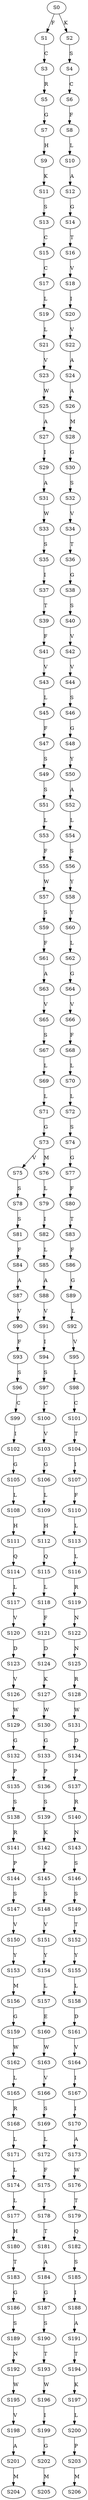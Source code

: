 strict digraph  {
	S0 -> S1 [ label = F ];
	S0 -> S2 [ label = K ];
	S1 -> S3 [ label = C ];
	S2 -> S4 [ label = S ];
	S3 -> S5 [ label = R ];
	S4 -> S6 [ label = C ];
	S5 -> S7 [ label = G ];
	S6 -> S8 [ label = F ];
	S7 -> S9 [ label = H ];
	S8 -> S10 [ label = L ];
	S9 -> S11 [ label = K ];
	S10 -> S12 [ label = A ];
	S11 -> S13 [ label = S ];
	S12 -> S14 [ label = G ];
	S13 -> S15 [ label = C ];
	S14 -> S16 [ label = T ];
	S15 -> S17 [ label = C ];
	S16 -> S18 [ label = V ];
	S17 -> S19 [ label = L ];
	S18 -> S20 [ label = I ];
	S19 -> S21 [ label = L ];
	S20 -> S22 [ label = V ];
	S21 -> S23 [ label = V ];
	S22 -> S24 [ label = A ];
	S23 -> S25 [ label = W ];
	S24 -> S26 [ label = A ];
	S25 -> S27 [ label = A ];
	S26 -> S28 [ label = M ];
	S27 -> S29 [ label = I ];
	S28 -> S30 [ label = G ];
	S29 -> S31 [ label = A ];
	S30 -> S32 [ label = S ];
	S31 -> S33 [ label = W ];
	S32 -> S34 [ label = V ];
	S33 -> S35 [ label = S ];
	S34 -> S36 [ label = T ];
	S35 -> S37 [ label = I ];
	S36 -> S38 [ label = G ];
	S37 -> S39 [ label = T ];
	S38 -> S40 [ label = S ];
	S39 -> S41 [ label = F ];
	S40 -> S42 [ label = V ];
	S41 -> S43 [ label = V ];
	S42 -> S44 [ label = V ];
	S43 -> S45 [ label = L ];
	S44 -> S46 [ label = S ];
	S45 -> S47 [ label = F ];
	S46 -> S48 [ label = G ];
	S47 -> S49 [ label = S ];
	S48 -> S50 [ label = Y ];
	S49 -> S51 [ label = S ];
	S50 -> S52 [ label = A ];
	S51 -> S53 [ label = L ];
	S52 -> S54 [ label = L ];
	S53 -> S55 [ label = F ];
	S54 -> S56 [ label = S ];
	S55 -> S57 [ label = W ];
	S56 -> S58 [ label = Y ];
	S57 -> S59 [ label = S ];
	S58 -> S60 [ label = Y ];
	S59 -> S61 [ label = F ];
	S60 -> S62 [ label = L ];
	S61 -> S63 [ label = A ];
	S62 -> S64 [ label = G ];
	S63 -> S65 [ label = V ];
	S64 -> S66 [ label = V ];
	S65 -> S67 [ label = S ];
	S66 -> S68 [ label = F ];
	S67 -> S69 [ label = L ];
	S68 -> S70 [ label = L ];
	S69 -> S71 [ label = L ];
	S70 -> S72 [ label = L ];
	S71 -> S73 [ label = G ];
	S72 -> S74 [ label = S ];
	S73 -> S75 [ label = V ];
	S73 -> S76 [ label = M ];
	S74 -> S77 [ label = G ];
	S75 -> S78 [ label = S ];
	S76 -> S79 [ label = L ];
	S77 -> S80 [ label = F ];
	S78 -> S81 [ label = S ];
	S79 -> S82 [ label = I ];
	S80 -> S83 [ label = T ];
	S81 -> S84 [ label = F ];
	S82 -> S85 [ label = L ];
	S83 -> S86 [ label = F ];
	S84 -> S87 [ label = A ];
	S85 -> S88 [ label = A ];
	S86 -> S89 [ label = G ];
	S87 -> S90 [ label = V ];
	S88 -> S91 [ label = V ];
	S89 -> S92 [ label = L ];
	S90 -> S93 [ label = F ];
	S91 -> S94 [ label = I ];
	S92 -> S95 [ label = V ];
	S93 -> S96 [ label = S ];
	S94 -> S97 [ label = S ];
	S95 -> S98 [ label = L ];
	S96 -> S99 [ label = C ];
	S97 -> S100 [ label = C ];
	S98 -> S101 [ label = C ];
	S99 -> S102 [ label = I ];
	S100 -> S103 [ label = V ];
	S101 -> S104 [ label = T ];
	S102 -> S105 [ label = G ];
	S103 -> S106 [ label = G ];
	S104 -> S107 [ label = I ];
	S105 -> S108 [ label = L ];
	S106 -> S109 [ label = L ];
	S107 -> S110 [ label = F ];
	S108 -> S111 [ label = H ];
	S109 -> S112 [ label = H ];
	S110 -> S113 [ label = L ];
	S111 -> S114 [ label = Q ];
	S112 -> S115 [ label = Q ];
	S113 -> S116 [ label = L ];
	S114 -> S117 [ label = L ];
	S115 -> S118 [ label = L ];
	S116 -> S119 [ label = R ];
	S117 -> S120 [ label = V ];
	S118 -> S121 [ label = F ];
	S119 -> S122 [ label = N ];
	S120 -> S123 [ label = D ];
	S121 -> S124 [ label = D ];
	S122 -> S125 [ label = N ];
	S123 -> S126 [ label = V ];
	S124 -> S127 [ label = K ];
	S125 -> S128 [ label = R ];
	S126 -> S129 [ label = W ];
	S127 -> S130 [ label = W ];
	S128 -> S131 [ label = W ];
	S129 -> S132 [ label = G ];
	S130 -> S133 [ label = G ];
	S131 -> S134 [ label = D ];
	S132 -> S135 [ label = P ];
	S133 -> S136 [ label = P ];
	S134 -> S137 [ label = P ];
	S135 -> S138 [ label = S ];
	S136 -> S139 [ label = S ];
	S137 -> S140 [ label = R ];
	S138 -> S141 [ label = R ];
	S139 -> S142 [ label = K ];
	S140 -> S143 [ label = N ];
	S141 -> S144 [ label = P ];
	S142 -> S145 [ label = P ];
	S143 -> S146 [ label = S ];
	S144 -> S147 [ label = S ];
	S145 -> S148 [ label = S ];
	S146 -> S149 [ label = S ];
	S147 -> S150 [ label = V ];
	S148 -> S151 [ label = V ];
	S149 -> S152 [ label = T ];
	S150 -> S153 [ label = Y ];
	S151 -> S154 [ label = Y ];
	S152 -> S155 [ label = Y ];
	S153 -> S156 [ label = M ];
	S154 -> S157 [ label = L ];
	S155 -> S158 [ label = L ];
	S156 -> S159 [ label = G ];
	S157 -> S160 [ label = E ];
	S158 -> S161 [ label = D ];
	S159 -> S162 [ label = W ];
	S160 -> S163 [ label = W ];
	S161 -> S164 [ label = V ];
	S162 -> S165 [ label = L ];
	S163 -> S166 [ label = V ];
	S164 -> S167 [ label = I ];
	S165 -> S168 [ label = R ];
	S166 -> S169 [ label = S ];
	S167 -> S170 [ label = I ];
	S168 -> S171 [ label = L ];
	S169 -> S172 [ label = L ];
	S170 -> S173 [ label = A ];
	S171 -> S174 [ label = L ];
	S172 -> S175 [ label = F ];
	S173 -> S176 [ label = W ];
	S174 -> S177 [ label = L ];
	S175 -> S178 [ label = I ];
	S176 -> S179 [ label = T ];
	S177 -> S180 [ label = H ];
	S178 -> S181 [ label = T ];
	S179 -> S182 [ label = Q ];
	S180 -> S183 [ label = T ];
	S181 -> S184 [ label = A ];
	S182 -> S185 [ label = S ];
	S183 -> S186 [ label = G ];
	S184 -> S187 [ label = G ];
	S185 -> S188 [ label = I ];
	S186 -> S189 [ label = S ];
	S187 -> S190 [ label = S ];
	S188 -> S191 [ label = A ];
	S189 -> S192 [ label = N ];
	S190 -> S193 [ label = T ];
	S191 -> S194 [ label = T ];
	S192 -> S195 [ label = W ];
	S193 -> S196 [ label = W ];
	S194 -> S197 [ label = K ];
	S195 -> S198 [ label = V ];
	S196 -> S199 [ label = I ];
	S197 -> S200 [ label = L ];
	S198 -> S201 [ label = A ];
	S199 -> S202 [ label = G ];
	S200 -> S203 [ label = P ];
	S201 -> S204 [ label = M ];
	S202 -> S205 [ label = M ];
	S203 -> S206 [ label = M ];
}
